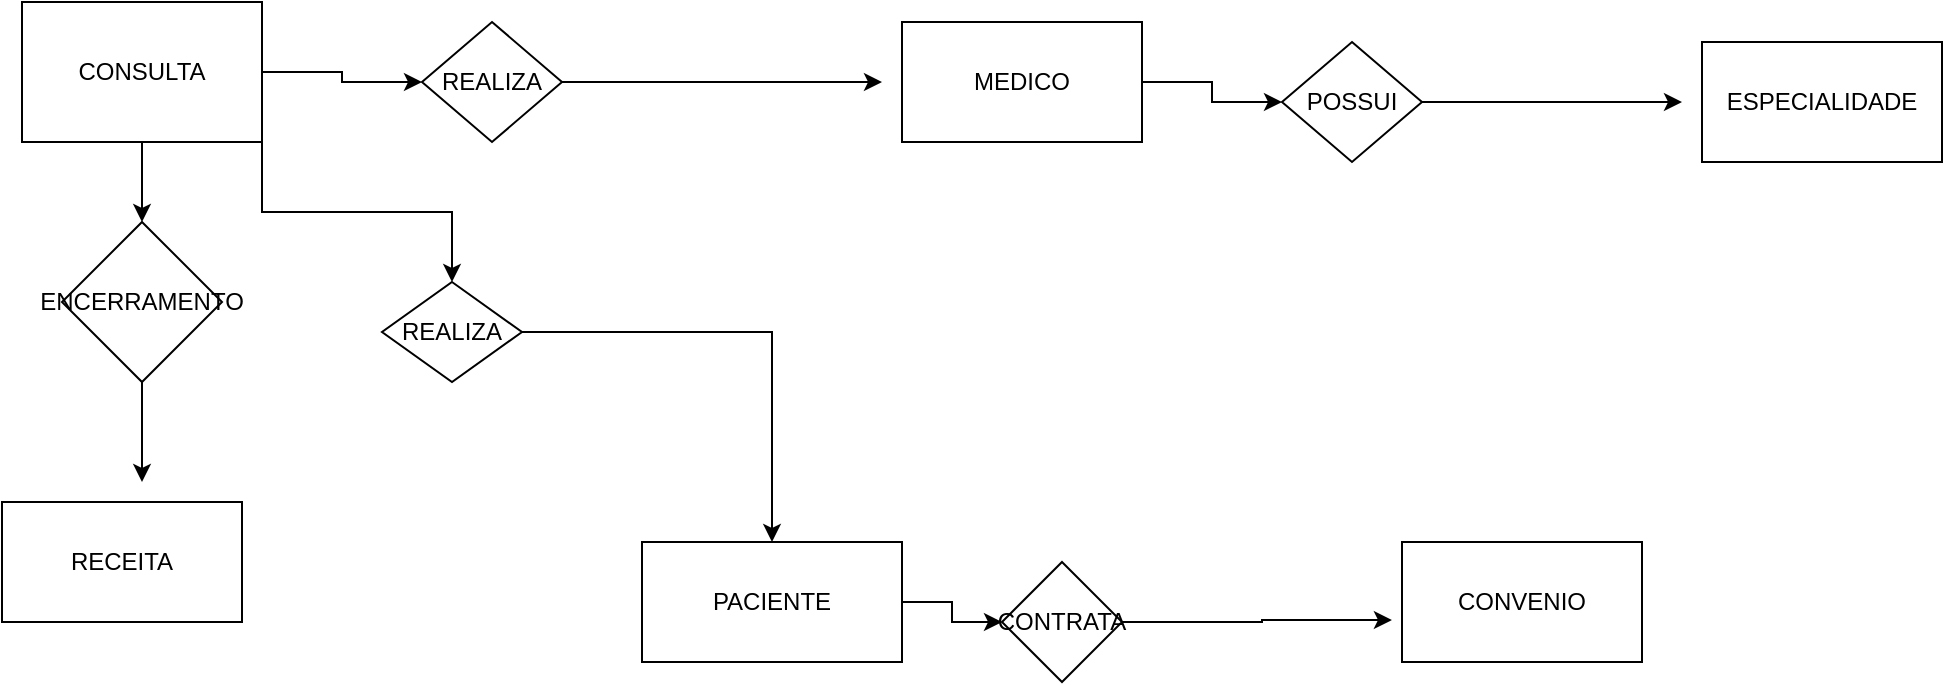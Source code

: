 <mxfile version="21.7.5" type="device">
  <diagram name="Página-1" id="_W88JbgXp0xOt5BXxNGa">
    <mxGraphModel dx="1114" dy="788" grid="1" gridSize="10" guides="1" tooltips="1" connect="1" arrows="1" fold="1" page="1" pageScale="1" pageWidth="827" pageHeight="1169" math="0" shadow="0">
      <root>
        <mxCell id="0" />
        <mxCell id="1" parent="0" />
        <mxCell id="pkgtRhpj29tLFk_vzZ_u-48" style="edgeStyle=orthogonalEdgeStyle;rounded=0;orthogonalLoop=1;jettySize=auto;html=1;" edge="1" parent="1" source="pkgtRhpj29tLFk_vzZ_u-2" target="pkgtRhpj29tLFk_vzZ_u-49">
          <mxGeometry relative="1" as="geometry">
            <mxPoint x="740" y="130" as="targetPoint" />
          </mxGeometry>
        </mxCell>
        <mxCell id="pkgtRhpj29tLFk_vzZ_u-2" value="MEDICO" style="rounded=0;whiteSpace=wrap;html=1;" vertex="1" parent="1">
          <mxGeometry x="510" y="100" width="120" height="60" as="geometry" />
        </mxCell>
        <mxCell id="pkgtRhpj29tLFk_vzZ_u-55" style="edgeStyle=orthogonalEdgeStyle;rounded=0;orthogonalLoop=1;jettySize=auto;html=1;" edge="1" parent="1" source="pkgtRhpj29tLFk_vzZ_u-6" target="pkgtRhpj29tLFk_vzZ_u-56">
          <mxGeometry relative="1" as="geometry">
            <mxPoint x="600" y="390" as="targetPoint" />
          </mxGeometry>
        </mxCell>
        <mxCell id="pkgtRhpj29tLFk_vzZ_u-6" value="PACIENTE" style="rounded=0;whiteSpace=wrap;html=1;" vertex="1" parent="1">
          <mxGeometry x="380" y="360" width="130" height="60" as="geometry" />
        </mxCell>
        <mxCell id="pkgtRhpj29tLFk_vzZ_u-7" value="CONVENIO" style="rounded=0;whiteSpace=wrap;html=1;" vertex="1" parent="1">
          <mxGeometry x="760" y="360" width="120" height="60" as="geometry" />
        </mxCell>
        <mxCell id="pkgtRhpj29tLFk_vzZ_u-11" value="RECEITA" style="rounded=0;whiteSpace=wrap;html=1;" vertex="1" parent="1">
          <mxGeometry x="60" y="340" width="120" height="60" as="geometry" />
        </mxCell>
        <mxCell id="pkgtRhpj29tLFk_vzZ_u-42" style="edgeStyle=orthogonalEdgeStyle;rounded=0;orthogonalLoop=1;jettySize=auto;html=1;" edge="1" parent="1" source="pkgtRhpj29tLFk_vzZ_u-26" target="pkgtRhpj29tLFk_vzZ_u-43">
          <mxGeometry relative="1" as="geometry">
            <mxPoint x="310" y="120" as="targetPoint" />
          </mxGeometry>
        </mxCell>
        <mxCell id="pkgtRhpj29tLFk_vzZ_u-53" style="edgeStyle=orthogonalEdgeStyle;rounded=0;orthogonalLoop=1;jettySize=auto;html=1;exitX=1;exitY=1;exitDx=0;exitDy=0;" edge="1" parent="1" source="pkgtRhpj29tLFk_vzZ_u-26" target="pkgtRhpj29tLFk_vzZ_u-52">
          <mxGeometry relative="1" as="geometry" />
        </mxCell>
        <mxCell id="pkgtRhpj29tLFk_vzZ_u-58" style="edgeStyle=orthogonalEdgeStyle;rounded=0;orthogonalLoop=1;jettySize=auto;html=1;" edge="1" parent="1" source="pkgtRhpj29tLFk_vzZ_u-26" target="pkgtRhpj29tLFk_vzZ_u-59">
          <mxGeometry relative="1" as="geometry">
            <mxPoint x="130" y="240" as="targetPoint" />
          </mxGeometry>
        </mxCell>
        <mxCell id="pkgtRhpj29tLFk_vzZ_u-26" value="CONSULTA" style="rounded=0;whiteSpace=wrap;html=1;" vertex="1" parent="1">
          <mxGeometry x="70" y="90" width="120" height="70" as="geometry" />
        </mxCell>
        <mxCell id="pkgtRhpj29tLFk_vzZ_u-46" style="edgeStyle=orthogonalEdgeStyle;rounded=0;orthogonalLoop=1;jettySize=auto;html=1;" edge="1" parent="1" source="pkgtRhpj29tLFk_vzZ_u-43">
          <mxGeometry relative="1" as="geometry">
            <mxPoint x="500" y="130" as="targetPoint" />
          </mxGeometry>
        </mxCell>
        <mxCell id="pkgtRhpj29tLFk_vzZ_u-43" value="REALIZA" style="rhombus;whiteSpace=wrap;html=1;" vertex="1" parent="1">
          <mxGeometry x="270" y="100" width="70" height="60" as="geometry" />
        </mxCell>
        <mxCell id="pkgtRhpj29tLFk_vzZ_u-45" value="ESPECIALIDADE" style="rounded=0;whiteSpace=wrap;html=1;" vertex="1" parent="1">
          <mxGeometry x="910" y="110" width="120" height="60" as="geometry" />
        </mxCell>
        <mxCell id="pkgtRhpj29tLFk_vzZ_u-50" style="edgeStyle=orthogonalEdgeStyle;rounded=0;orthogonalLoop=1;jettySize=auto;html=1;" edge="1" parent="1" source="pkgtRhpj29tLFk_vzZ_u-49">
          <mxGeometry relative="1" as="geometry">
            <mxPoint x="900" y="140" as="targetPoint" />
          </mxGeometry>
        </mxCell>
        <mxCell id="pkgtRhpj29tLFk_vzZ_u-49" value="POSSUI" style="rhombus;whiteSpace=wrap;html=1;" vertex="1" parent="1">
          <mxGeometry x="700" y="110" width="70" height="60" as="geometry" />
        </mxCell>
        <mxCell id="pkgtRhpj29tLFk_vzZ_u-54" style="edgeStyle=orthogonalEdgeStyle;rounded=0;orthogonalLoop=1;jettySize=auto;html=1;" edge="1" parent="1" source="pkgtRhpj29tLFk_vzZ_u-52" target="pkgtRhpj29tLFk_vzZ_u-6">
          <mxGeometry relative="1" as="geometry" />
        </mxCell>
        <mxCell id="pkgtRhpj29tLFk_vzZ_u-52" value="REALIZA" style="rhombus;whiteSpace=wrap;html=1;" vertex="1" parent="1">
          <mxGeometry x="250" y="230" width="70" height="50" as="geometry" />
        </mxCell>
        <mxCell id="pkgtRhpj29tLFk_vzZ_u-57" style="edgeStyle=orthogonalEdgeStyle;rounded=0;orthogonalLoop=1;jettySize=auto;html=1;entryX=-0.042;entryY=0.65;entryDx=0;entryDy=0;entryPerimeter=0;" edge="1" parent="1" source="pkgtRhpj29tLFk_vzZ_u-56" target="pkgtRhpj29tLFk_vzZ_u-7">
          <mxGeometry relative="1" as="geometry" />
        </mxCell>
        <mxCell id="pkgtRhpj29tLFk_vzZ_u-56" value="CONTRATA" style="rhombus;whiteSpace=wrap;html=1;" vertex="1" parent="1">
          <mxGeometry x="560" y="370" width="60" height="60" as="geometry" />
        </mxCell>
        <mxCell id="pkgtRhpj29tLFk_vzZ_u-60" style="edgeStyle=orthogonalEdgeStyle;rounded=0;orthogonalLoop=1;jettySize=auto;html=1;" edge="1" parent="1" source="pkgtRhpj29tLFk_vzZ_u-59">
          <mxGeometry relative="1" as="geometry">
            <mxPoint x="130" y="330" as="targetPoint" />
          </mxGeometry>
        </mxCell>
        <mxCell id="pkgtRhpj29tLFk_vzZ_u-59" value="ENCERRAMENTO" style="rhombus;whiteSpace=wrap;html=1;" vertex="1" parent="1">
          <mxGeometry x="90" y="200" width="80" height="80" as="geometry" />
        </mxCell>
      </root>
    </mxGraphModel>
  </diagram>
</mxfile>
